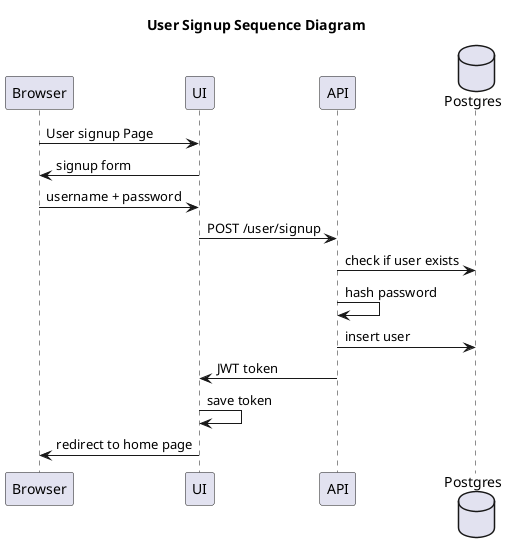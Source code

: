 @startuml
title User Signup Sequence Diagram
participant Browser as browser
participant UI as ui
participant API as api
database Postgres as db

browser -> ui: User signup Page
ui -> browser: signup form
browser -> ui: username + password
ui -> api: POST /user/signup
api -> db: check if user exists
api -> api: hash password
api -> db: insert user
api -> ui: JWT token
ui -> ui: save token
ui -> browser: redirect to home page
@enduml
